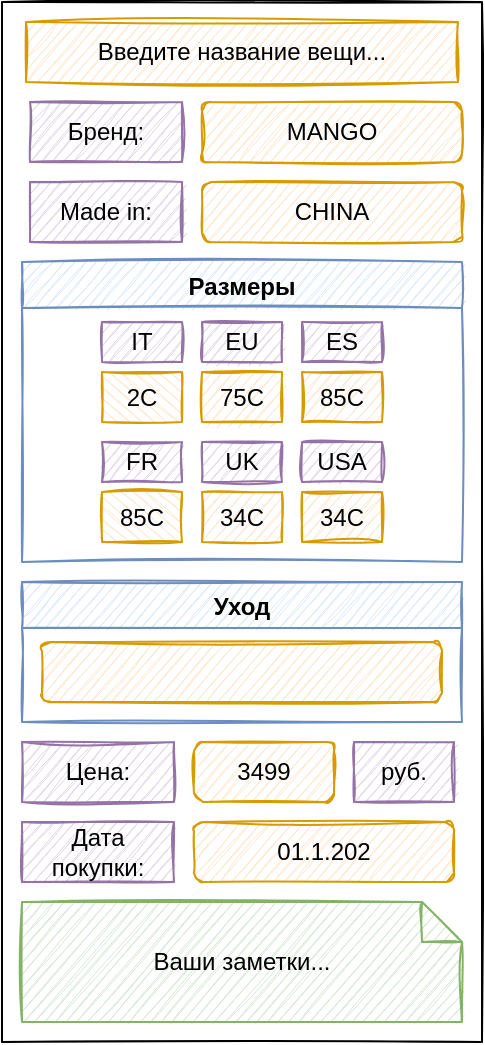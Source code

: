 <mxfile version="14.4.3" type="github">
  <diagram id="QO0TOcYqyTY8CtWTL1_r" name="Page-1">
    <mxGraphModel dx="946" dy="620" grid="1" gridSize="10" guides="1" tooltips="1" connect="1" arrows="1" fold="1" page="1" pageScale="1" pageWidth="827" pageHeight="1169" math="0" shadow="0">
      <root>
        <mxCell id="0" />
        <mxCell id="1" parent="0" />
        <mxCell id="4j5Vw-Ui23RAjlFMlg0W-6" value="Бренд:" style="rounded=0;whiteSpace=wrap;html=1;shadow=0;glass=0;sketch=1;fillColor=#e1d5e7;strokeColor=#9673a6;" vertex="1" parent="1">
          <mxGeometry x="294" y="80" width="76" height="30" as="geometry" />
        </mxCell>
        <mxCell id="4j5Vw-Ui23RAjlFMlg0W-7" value="MANGO" style="rounded=1;whiteSpace=wrap;html=1;shadow=0;glass=0;sketch=1;fillColor=#ffe6cc;strokeColor=#d79b00;" vertex="1" parent="1">
          <mxGeometry x="380" y="80" width="130" height="30" as="geometry" />
        </mxCell>
        <mxCell id="4j5Vw-Ui23RAjlFMlg0W-8" value="Made in:" style="rounded=0;whiteSpace=wrap;html=1;shadow=0;glass=0;sketch=1;fillColor=#e1d5e7;strokeColor=#9673a6;" vertex="1" parent="1">
          <mxGeometry x="294" y="120" width="76" height="30" as="geometry" />
        </mxCell>
        <mxCell id="4j5Vw-Ui23RAjlFMlg0W-9" value="CHINA" style="rounded=1;whiteSpace=wrap;html=1;shadow=0;glass=0;sketch=1;fillColor=#ffe6cc;strokeColor=#d79b00;" vertex="1" parent="1">
          <mxGeometry x="380" y="120" width="130" height="30" as="geometry" />
        </mxCell>
        <mxCell id="4j5Vw-Ui23RAjlFMlg0W-11" value="Ваши заметки..." style="shape=note;size=20;whiteSpace=wrap;html=1;rounded=0;shadow=0;glass=0;sketch=1;fillColor=#d5e8d4;strokeColor=#82b366;" vertex="1" parent="1">
          <mxGeometry x="290" y="480" width="220" height="60" as="geometry" />
        </mxCell>
        <mxCell id="4j5Vw-Ui23RAjlFMlg0W-12" value="Цена:" style="rounded=0;whiteSpace=wrap;html=1;shadow=0;glass=0;sketch=1;fillColor=#e1d5e7;strokeColor=#9673a6;" vertex="1" parent="1">
          <mxGeometry x="290" y="400" width="76" height="30" as="geometry" />
        </mxCell>
        <mxCell id="4j5Vw-Ui23RAjlFMlg0W-13" value="3499" style="rounded=1;whiteSpace=wrap;html=1;shadow=0;glass=0;sketch=1;fillColor=#ffe6cc;strokeColor=#d79b00;" vertex="1" parent="1">
          <mxGeometry x="376" y="400" width="70" height="30" as="geometry" />
        </mxCell>
        <mxCell id="4j5Vw-Ui23RAjlFMlg0W-14" value="руб." style="rounded=0;whiteSpace=wrap;html=1;shadow=0;glass=0;sketch=1;fillColor=#e1d5e7;strokeColor=#9673a6;" vertex="1" parent="1">
          <mxGeometry x="456" y="400" width="50" height="30" as="geometry" />
        </mxCell>
        <mxCell id="4j5Vw-Ui23RAjlFMlg0W-15" value="Введите название вещи..." style="rounded=0;whiteSpace=wrap;html=1;shadow=0;glass=0;sketch=1;fillColor=#ffe6cc;strokeColor=#d79b00;" vertex="1" parent="1">
          <mxGeometry x="292" y="40" width="216" height="30" as="geometry" />
        </mxCell>
        <mxCell id="4j5Vw-Ui23RAjlFMlg0W-16" value="Дата покупки:" style="rounded=0;whiteSpace=wrap;html=1;shadow=0;glass=0;sketch=1;fillColor=#e1d5e7;strokeColor=#9673a6;" vertex="1" parent="1">
          <mxGeometry x="290" y="440" width="76" height="30" as="geometry" />
        </mxCell>
        <mxCell id="4j5Vw-Ui23RAjlFMlg0W-17" value="01.1.202" style="rounded=1;whiteSpace=wrap;html=1;shadow=0;glass=0;sketch=1;fillColor=#ffe6cc;strokeColor=#d79b00;" vertex="1" parent="1">
          <mxGeometry x="376" y="440" width="130" height="30" as="geometry" />
        </mxCell>
        <mxCell id="4j5Vw-Ui23RAjlFMlg0W-43" value="Размеры" style="swimlane;rounded=0;shadow=0;glass=0;sketch=1;fillColor=#dae8fc;strokeColor=#6c8ebf;" vertex="1" parent="1">
          <mxGeometry x="290" y="160" width="220" height="150" as="geometry" />
        </mxCell>
        <mxCell id="4j5Vw-Ui23RAjlFMlg0W-18" value="IT" style="rounded=0;whiteSpace=wrap;html=1;shadow=0;glass=0;sketch=1;fillColor=#e1d5e7;strokeColor=#9673a6;" vertex="1" parent="4j5Vw-Ui23RAjlFMlg0W-43">
          <mxGeometry x="40" y="30" width="40" height="20" as="geometry" />
        </mxCell>
        <mxCell id="4j5Vw-Ui23RAjlFMlg0W-19" value="EU" style="rounded=0;whiteSpace=wrap;html=1;shadow=0;glass=0;sketch=1;fillColor=#e1d5e7;strokeColor=#9673a6;" vertex="1" parent="4j5Vw-Ui23RAjlFMlg0W-43">
          <mxGeometry x="90" y="30" width="40" height="20" as="geometry" />
        </mxCell>
        <mxCell id="4j5Vw-Ui23RAjlFMlg0W-20" value="ES" style="rounded=0;whiteSpace=wrap;html=1;shadow=0;glass=0;sketch=1;fillColor=#e1d5e7;strokeColor=#9673a6;" vertex="1" parent="4j5Vw-Ui23RAjlFMlg0W-43">
          <mxGeometry x="140" y="30" width="40" height="20" as="geometry" />
        </mxCell>
        <mxCell id="4j5Vw-Ui23RAjlFMlg0W-21" value="2C" style="rounded=0;whiteSpace=wrap;html=1;shadow=0;glass=0;sketch=1;fillColor=#ffe6cc;strokeColor=#d79b00;direction=south;" vertex="1" parent="4j5Vw-Ui23RAjlFMlg0W-43">
          <mxGeometry x="40" y="55" width="40" height="25" as="geometry" />
        </mxCell>
        <mxCell id="4j5Vw-Ui23RAjlFMlg0W-22" value="75C" style="rounded=0;whiteSpace=wrap;html=1;shadow=0;glass=0;sketch=1;fillColor=#ffe6cc;strokeColor=#d79b00;" vertex="1" parent="4j5Vw-Ui23RAjlFMlg0W-43">
          <mxGeometry x="90" y="55" width="40" height="25" as="geometry" />
        </mxCell>
        <mxCell id="4j5Vw-Ui23RAjlFMlg0W-23" value="85C" style="rounded=0;whiteSpace=wrap;html=1;shadow=0;glass=0;sketch=1;fillColor=#ffe6cc;strokeColor=#d79b00;" vertex="1" parent="4j5Vw-Ui23RAjlFMlg0W-43">
          <mxGeometry x="140" y="55" width="40" height="25" as="geometry" />
        </mxCell>
        <mxCell id="4j5Vw-Ui23RAjlFMlg0W-37" value="FR" style="rounded=0;whiteSpace=wrap;html=1;shadow=0;glass=0;sketch=1;fillColor=#e1d5e7;strokeColor=#9673a6;" vertex="1" parent="4j5Vw-Ui23RAjlFMlg0W-43">
          <mxGeometry x="40" y="90" width="40" height="20" as="geometry" />
        </mxCell>
        <mxCell id="4j5Vw-Ui23RAjlFMlg0W-38" value="UK" style="rounded=0;whiteSpace=wrap;html=1;shadow=0;glass=0;sketch=1;fillColor=#e1d5e7;strokeColor=#9673a6;" vertex="1" parent="4j5Vw-Ui23RAjlFMlg0W-43">
          <mxGeometry x="90" y="90" width="40" height="20" as="geometry" />
        </mxCell>
        <mxCell id="4j5Vw-Ui23RAjlFMlg0W-39" value="USA" style="rounded=0;whiteSpace=wrap;html=1;shadow=0;glass=0;sketch=1;fillColor=#e1d5e7;strokeColor=#9673a6;" vertex="1" parent="4j5Vw-Ui23RAjlFMlg0W-43">
          <mxGeometry x="140" y="90" width="40" height="20" as="geometry" />
        </mxCell>
        <mxCell id="4j5Vw-Ui23RAjlFMlg0W-40" value="85C" style="rounded=0;whiteSpace=wrap;html=1;shadow=0;glass=0;sketch=1;fillColor=#ffe6cc;strokeColor=#d79b00;direction=south;" vertex="1" parent="4j5Vw-Ui23RAjlFMlg0W-43">
          <mxGeometry x="40" y="115" width="40" height="25" as="geometry" />
        </mxCell>
        <mxCell id="4j5Vw-Ui23RAjlFMlg0W-41" value="34C" style="rounded=0;whiteSpace=wrap;html=1;shadow=0;glass=0;sketch=1;fillColor=#ffe6cc;strokeColor=#d79b00;" vertex="1" parent="4j5Vw-Ui23RAjlFMlg0W-43">
          <mxGeometry x="90" y="115" width="40" height="25" as="geometry" />
        </mxCell>
        <mxCell id="4j5Vw-Ui23RAjlFMlg0W-42" value="34C" style="rounded=0;whiteSpace=wrap;html=1;shadow=0;glass=0;sketch=1;fillColor=#ffe6cc;strokeColor=#d79b00;" vertex="1" parent="4j5Vw-Ui23RAjlFMlg0W-43">
          <mxGeometry x="140" y="115" width="40" height="25" as="geometry" />
        </mxCell>
        <mxCell id="4j5Vw-Ui23RAjlFMlg0W-50" value="Уход" style="swimlane;rounded=0;shadow=0;glass=0;sketch=1;fillColor=#dae8fc;strokeColor=#6c8ebf;" vertex="1" parent="1">
          <mxGeometry x="290" y="320" width="220" height="70" as="geometry" />
        </mxCell>
        <mxCell id="4j5Vw-Ui23RAjlFMlg0W-44" value="&lt;span style=&quot;color: rgba(0 , 0 , 0 , 0) ; font-family: monospace ; font-size: 0px&quot;&gt;%3CmxGraphModel%3E%3Croot%3E%3CmxCell%20id%3D%220%22%2F%3E%3CmxCell%20id%3D%221%22%20parent%3D%220%22%2F%3E%3CmxCell%20id%3D%222%22%20value%3D%22MANGO%22%20style%3D%22rounded%3D1%3BwhiteSpace%3Dwrap%3Bhtml%3D1%3Bshadow%3D0%3Bglass%3D0%3Bsketch%3D1%3BfillColor%3D%23ffe6cc%3BstrokeColor%3D%23d79b00%3B%22%20vertex%3D%221%22%20parent%3D%221%22%3E%3CmxGeometry%20x%3D%22380%22%20y%3D%2280%22%20width%3D%22130%22%20height%3D%2230%22%20as%3D%22geometry%22%2F%3E%3C%2FmxCell%3E%3C%2Froot%3E%3C%2FmxGraphModel%3E&lt;/span&gt;" style="rounded=1;whiteSpace=wrap;html=1;shadow=0;glass=0;sketch=1;fillColor=#ffe6cc;strokeColor=#d79b00;" vertex="1" parent="4j5Vw-Ui23RAjlFMlg0W-50">
          <mxGeometry x="10" y="30" width="200" height="30" as="geometry" />
        </mxCell>
        <mxCell id="4j5Vw-Ui23RAjlFMlg0W-46" value="" style="shape=image;verticalLabelPosition=bottom;labelBackgroundColor=#ffffff;verticalAlign=top;aspect=fixed;imageAspect=0;image=https://static1.kupivip.ru/kupivip/info_pages/uhod-za-odezhdoi-i-obuvu/symbols/image088.png;" vertex="1" parent="4j5Vw-Ui23RAjlFMlg0W-50">
          <mxGeometry x="64" y="34" width="24" height="24" as="geometry" />
        </mxCell>
        <mxCell id="4j5Vw-Ui23RAjlFMlg0W-47" value="" style="shape=image;verticalLabelPosition=bottom;labelBackgroundColor=#ffffff;verticalAlign=top;aspect=fixed;imageAspect=0;image=https://static1.kupivip.ru/kupivip/info_pages/uhod-za-odezhdoi-i-obuvu/symbols/image089.png;" vertex="1" parent="4j5Vw-Ui23RAjlFMlg0W-50">
          <mxGeometry x="94" y="34" width="24" height="24" as="geometry" />
        </mxCell>
        <mxCell id="4j5Vw-Ui23RAjlFMlg0W-48" value="" style="shape=image;verticalLabelPosition=bottom;labelBackgroundColor=#ffffff;verticalAlign=top;aspect=fixed;imageAspect=0;image=https://static1.kupivip.ru/kupivip/info_pages/uhod-za-odezhdoi-i-obuvu/symbols/image090.png;" vertex="1" parent="4j5Vw-Ui23RAjlFMlg0W-50">
          <mxGeometry x="118" y="34" width="26" height="26" as="geometry" />
        </mxCell>
        <mxCell id="4j5Vw-Ui23RAjlFMlg0W-49" value="" style="shape=image;verticalLabelPosition=bottom;labelBackgroundColor=#ffffff;verticalAlign=top;aspect=fixed;imageAspect=0;image=https://static1.kupivip.ru/kupivip/info_pages/uhod-za-odezhdoi-i-obuvu/symbols/image091.png;" vertex="1" parent="4j5Vw-Ui23RAjlFMlg0W-50">
          <mxGeometry x="142" y="34" width="24" height="24" as="geometry" />
        </mxCell>
        <mxCell id="4j5Vw-Ui23RAjlFMlg0W-5" value="" style="rounded=0;whiteSpace=wrap;html=1;glass=0;shadow=0;sketch=1;fillColor=none;" vertex="1" parent="4j5Vw-Ui23RAjlFMlg0W-50">
          <mxGeometry x="-10" y="-290" width="240" height="520" as="geometry" />
        </mxCell>
      </root>
    </mxGraphModel>
  </diagram>
</mxfile>
